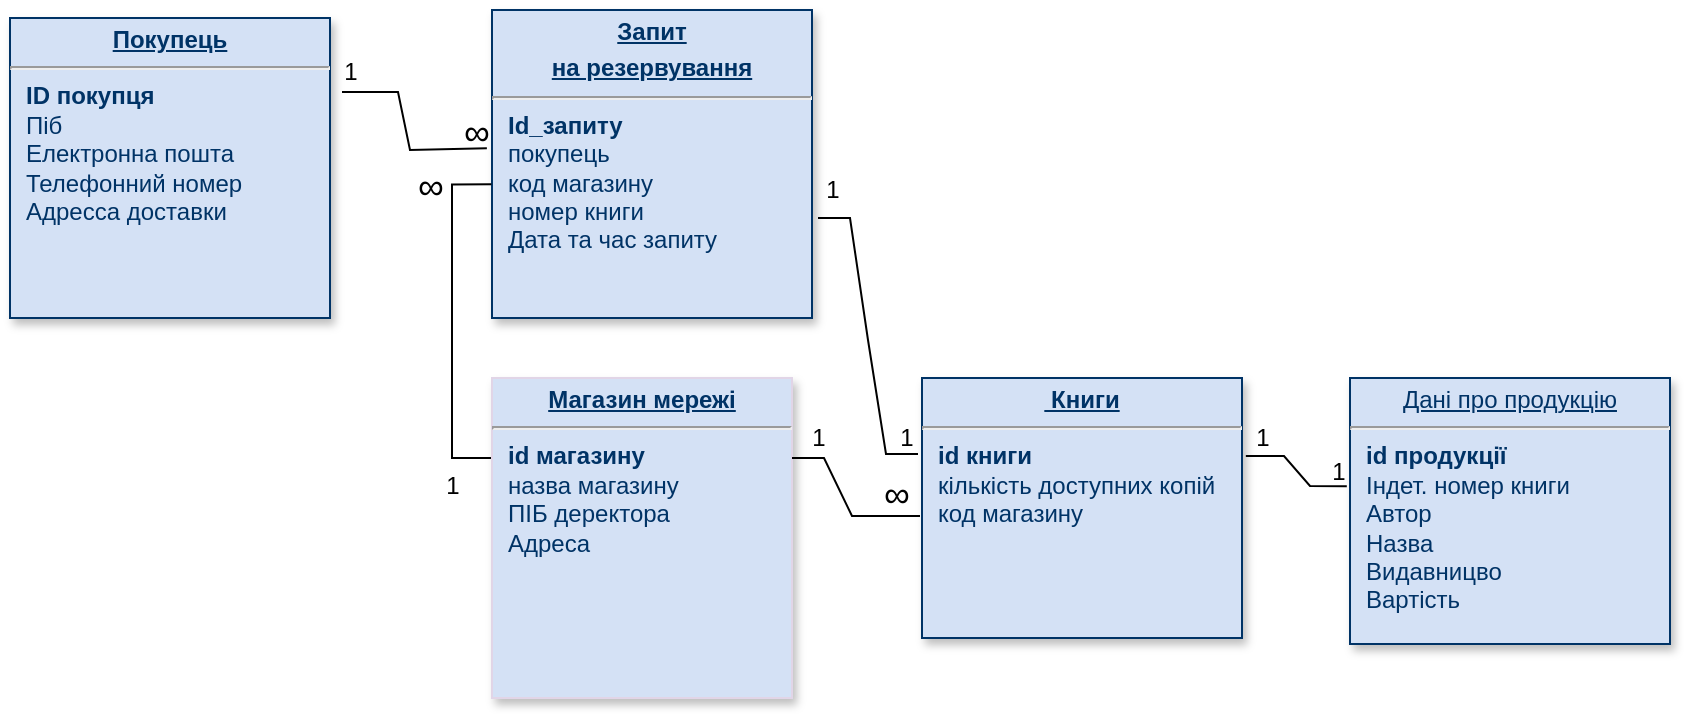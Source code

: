 <mxfile version="22.0.4" type="github">
  <diagram name="Page-1" id="efa7a0a1-bf9b-a30e-e6df-94a7791c09e9">
    <mxGraphModel dx="1154" dy="572" grid="0" gridSize="10" guides="1" tooltips="1" connect="1" arrows="1" fold="1" page="0" pageScale="1" pageWidth="826" pageHeight="1169" background="none" math="0" shadow="0">
      <root>
        <mxCell id="0" />
        <mxCell id="1" parent="0" />
        <mxCell id="19" value="&lt;p style=&quot;margin: 0px; margin-top: 4px; text-align: center; text-decoration: underline;&quot;&gt;&lt;b&gt;Запит&lt;/b&gt;&lt;/p&gt;&lt;p style=&quot;margin: 0px; margin-top: 4px; text-align: center; text-decoration: underline;&quot;&gt;&lt;b&gt;на резервування&lt;/b&gt;&lt;/p&gt;&lt;hr&gt;&lt;p style=&quot;margin: 0px; margin-left: 8px;&quot;&gt;&lt;b&gt;Id_запиту&lt;/b&gt;&lt;/p&gt;&lt;p style=&quot;margin: 0px; margin-left: 8px;&quot;&gt;покупець&lt;br&gt;код магазину&lt;br&gt;номер книги&lt;br&gt;Дата та час запиту&lt;br&gt;&lt;br&gt;&lt;/p&gt;" style="verticalAlign=top;align=left;overflow=fill;fontSize=12;fontFamily=Helvetica;html=1;strokeColor=#003366;shadow=1;fillColor=#D4E1F5;fontColor=#003366" parent="1" vertex="1">
          <mxGeometry x="242" y="65" width="160" height="154" as="geometry" />
        </mxCell>
        <mxCell id="20" value="&lt;p style=&quot;margin: 0px; margin-top: 4px; text-align: center; text-decoration: underline;&quot;&gt;&lt;b&gt;&amp;nbsp;Книги&lt;/b&gt;&lt;/p&gt;&lt;hr&gt;&lt;p style=&quot;margin: 0px; margin-left: 8px;&quot;&gt;&lt;b&gt;id книги&lt;/b&gt;&lt;/p&gt;&lt;p style=&quot;margin: 0px; margin-left: 8px;&quot;&gt;&lt;span style=&quot;background-color: initial;&quot;&gt;кількість доступних копій&lt;/span&gt;&lt;br&gt;&lt;/p&gt;&lt;p style=&quot;margin: 0px; margin-left: 8px;&quot;&gt;код магазину&lt;br&gt;&lt;br&gt;&lt;br&gt;&lt;/p&gt;" style="verticalAlign=top;align=left;overflow=fill;fontSize=12;fontFamily=Helvetica;html=1;strokeColor=#003366;shadow=1;fillColor=#D4E1F5;fontColor=#003366" parent="1" vertex="1">
          <mxGeometry x="457" y="249" width="160" height="130" as="geometry" />
        </mxCell>
        <mxCell id="21" value="&lt;p style=&quot;margin: 0px; margin-top: 4px; text-align: center; text-decoration: underline;&quot;&gt;Дані про продукцію&lt;/p&gt;&lt;hr&gt;&lt;p style=&quot;margin: 0px; margin-left: 8px;&quot;&gt;&lt;b&gt;id продукції&lt;/b&gt;&lt;br&gt;Індет. номер книги&lt;br&gt;Автор&lt;/p&gt;&lt;p style=&quot;margin: 0px; margin-left: 8px;&quot;&gt;Назва&lt;br&gt;Видавницво&lt;br&gt;Вартість&lt;br&gt;&lt;br&gt;&lt;br&gt;&lt;/p&gt;" style="verticalAlign=top;align=left;overflow=fill;fontSize=12;fontFamily=Helvetica;html=1;strokeColor=#003366;shadow=1;fillColor=#D4E1F5;fontColor=#003366" parent="1" vertex="1">
          <mxGeometry x="671" y="249" width="160" height="133" as="geometry" />
        </mxCell>
        <mxCell id="24" value="&lt;p style=&quot;margin: 0px; margin-top: 4px; text-align: center; text-decoration: underline;&quot;&gt;&lt;b&gt;Покупець&lt;/b&gt;&lt;/p&gt;&lt;hr&gt;&lt;p style=&quot;margin: 0px; margin-left: 8px;&quot;&gt;&lt;b&gt;ID покупця&amp;nbsp; &amp;nbsp; &amp;nbsp; &amp;nbsp; &amp;nbsp; &amp;nbsp; &amp;nbsp; &amp;nbsp; &amp;nbsp; &amp;nbsp; &amp;nbsp; &amp;nbsp; &amp;nbsp; &amp;nbsp; &amp;nbsp; &amp;nbsp; &amp;nbsp; &amp;nbsp; &amp;nbsp; &amp;nbsp;&amp;nbsp;&lt;/b&gt;&lt;/p&gt;&lt;p style=&quot;margin: 0px; margin-left: 8px;&quot;&gt;Піб&lt;/p&gt;&lt;p style=&quot;margin: 0px; margin-left: 8px;&quot;&gt;Електронна пошта&lt;br&gt;Телефонний номер&lt;br&gt;Адресса доставки&lt;/p&gt;" style="verticalAlign=top;align=left;overflow=fill;fontSize=12;fontFamily=Helvetica;html=1;strokeColor=#003366;shadow=1;fillColor=#D4E1F5;fontColor=#003366" parent="1" vertex="1">
          <mxGeometry x="1.0" y="69.0" width="160" height="150" as="geometry" />
        </mxCell>
        <mxCell id="pME58xFkNs8vyCY0VqaA-34" style="edgeStyle=orthogonalEdgeStyle;rounded=0;orthogonalLoop=1;jettySize=auto;html=1;exitX=0;exitY=0.25;exitDx=0;exitDy=0;endArrow=none;endFill=0;entryX=-0.002;entryY=0.566;entryDx=0;entryDy=0;entryPerimeter=0;" parent="1" source="25" target="19" edge="1">
          <mxGeometry relative="1" as="geometry">
            <mxPoint x="218" y="165" as="targetPoint" />
          </mxGeometry>
        </mxCell>
        <mxCell id="25" value="&lt;p style=&quot;margin: 4px 0px 0px; text-align: center; text-decoration: underline; line-height: 120%;&quot;&gt;&lt;b&gt;Магазин мережі&lt;/b&gt;&lt;/p&gt;&lt;hr&gt;&lt;p style=&quot;margin: 0px; margin-left: 8px;&quot;&gt;&lt;b&gt;id магазину&lt;/b&gt;&lt;/p&gt;&lt;p style=&quot;margin: 0px; margin-left: 8px;&quot;&gt;назва магазину&lt;/p&gt;&lt;p style=&quot;margin: 0px; margin-left: 8px;&quot;&gt;ПІБ деректора&lt;/p&gt;&lt;p style=&quot;margin: 0px; margin-left: 8px;&quot;&gt;Адреса&amp;nbsp;&lt;/p&gt;" style="verticalAlign=top;align=left;overflow=fill;fontSize=12;fontFamily=Helvetica;html=1;strokeColor=#E1D5E7;shadow=1;fillColor=#D4E1F5;fontColor=#003366" parent="1" vertex="1">
          <mxGeometry x="242" y="249" width="150" height="160" as="geometry" />
        </mxCell>
        <mxCell id="pME58xFkNs8vyCY0VqaA-40" value="" style="endArrow=none;html=1;rounded=0;exitX=1.01;exitY=0.363;exitDx=0;exitDy=0;exitPerimeter=0;entryX=-0.016;entryY=0.449;entryDx=0;entryDy=0;entryPerimeter=0;" parent="1" target="19" edge="1">
          <mxGeometry relative="1" as="geometry">
            <mxPoint x="167" y="106" as="sourcePoint" />
            <mxPoint x="237" y="145" as="targetPoint" />
            <Array as="points">
              <mxPoint x="195" y="106" />
              <mxPoint x="201" y="135" />
            </Array>
          </mxGeometry>
        </mxCell>
        <mxCell id="pME58xFkNs8vyCY0VqaA-41" value="1" style="text;html=1;align=center;verticalAlign=middle;resizable=0;points=[];autosize=1;strokeColor=none;fillColor=none;" parent="1" vertex="1">
          <mxGeometry x="158" y="83" width="25" height="26" as="geometry" />
        </mxCell>
        <mxCell id="pME58xFkNs8vyCY0VqaA-42" value="&lt;font style=&quot;font-size: 18px;&quot;&gt;∞&lt;/font&gt;" style="text;html=1;align=center;verticalAlign=middle;resizable=0;points=[];autosize=1;strokeColor=none;fillColor=none;rotation=-180;" parent="1" vertex="1">
          <mxGeometry x="220" y="111" width="31" height="34" as="geometry" />
        </mxCell>
        <mxCell id="pME58xFkNs8vyCY0VqaA-47" value="&lt;font style=&quot;font-size: 18px;&quot;&gt;∞&lt;/font&gt;" style="text;html=1;align=center;verticalAlign=middle;resizable=0;points=[];autosize=1;strokeColor=none;fillColor=none;rotation=-180;" parent="1" vertex="1">
          <mxGeometry x="197" y="138" width="31" height="34" as="geometry" />
        </mxCell>
        <mxCell id="pME58xFkNs8vyCY0VqaA-50" value="1" style="text;html=1;align=center;verticalAlign=middle;resizable=0;points=[];autosize=1;strokeColor=none;fillColor=none;" parent="1" vertex="1">
          <mxGeometry x="209" y="290" width="25" height="26" as="geometry" />
        </mxCell>
        <mxCell id="pME58xFkNs8vyCY0VqaA-64" value="" style="endArrow=none;html=1;rounded=0;" parent="1" edge="1">
          <mxGeometry width="50" height="50" relative="1" as="geometry">
            <mxPoint x="392" y="289" as="sourcePoint" />
            <mxPoint x="456" y="318" as="targetPoint" />
            <Array as="points">
              <mxPoint x="408" y="289" />
              <mxPoint x="422" y="318" />
            </Array>
          </mxGeometry>
        </mxCell>
        <mxCell id="pME58xFkNs8vyCY0VqaA-65" value="" style="endArrow=none;html=1;rounded=0;exitX=1.012;exitY=0.3;exitDx=0;exitDy=0;exitPerimeter=0;entryX=-0.01;entryY=0.407;entryDx=0;entryDy=0;entryPerimeter=0;" parent="1" source="20" target="21" edge="1">
          <mxGeometry width="50" height="50" relative="1" as="geometry">
            <mxPoint x="621" y="339" as="sourcePoint" />
            <mxPoint x="671" y="289" as="targetPoint" />
            <Array as="points">
              <mxPoint x="638" y="288" />
              <mxPoint x="651" y="303" />
            </Array>
          </mxGeometry>
        </mxCell>
        <mxCell id="pME58xFkNs8vyCY0VqaA-68" value="&lt;font style=&quot;font-size: 18px;&quot;&gt;∞&lt;/font&gt;" style="text;html=1;align=center;verticalAlign=middle;resizable=0;points=[];autosize=1;strokeColor=none;fillColor=none;rotation=-180;" parent="1" vertex="1">
          <mxGeometry x="430" y="292" width="31" height="34" as="geometry" />
        </mxCell>
        <mxCell id="pME58xFkNs8vyCY0VqaA-69" value="1" style="text;html=1;align=center;verticalAlign=middle;resizable=0;points=[];autosize=1;strokeColor=none;fillColor=none;" parent="1" vertex="1">
          <mxGeometry x="392" y="266" width="25" height="26" as="geometry" />
        </mxCell>
        <mxCell id="pME58xFkNs8vyCY0VqaA-70" value="&lt;font style=&quot;font-size: 12px;&quot;&gt;1&lt;/font&gt;" style="text;html=1;align=center;verticalAlign=middle;resizable=0;points=[];autosize=1;strokeColor=none;fillColor=none;rotation=0;" parent="1" vertex="1">
          <mxGeometry x="652" y="283" width="25" height="26" as="geometry" />
        </mxCell>
        <mxCell id="pME58xFkNs8vyCY0VqaA-71" value="1" style="text;html=1;align=center;verticalAlign=middle;resizable=0;points=[];autosize=1;strokeColor=none;fillColor=none;" parent="1" vertex="1">
          <mxGeometry x="614" y="266" width="25" height="26" as="geometry" />
        </mxCell>
        <mxCell id="mng6KeJXWOgCffLs1ZKH-25" value="" style="endArrow=none;html=1;rounded=0;" edge="1" parent="1">
          <mxGeometry width="50" height="50" relative="1" as="geometry">
            <mxPoint x="405" y="169" as="sourcePoint" />
            <mxPoint x="455" y="287" as="targetPoint" />
            <Array as="points">
              <mxPoint x="421" y="169" />
              <mxPoint x="430" y="230" />
              <mxPoint x="439" y="287" />
            </Array>
          </mxGeometry>
        </mxCell>
        <mxCell id="mng6KeJXWOgCffLs1ZKH-26" value="1" style="text;html=1;align=center;verticalAlign=middle;resizable=0;points=[];autosize=1;strokeColor=none;fillColor=none;" vertex="1" parent="1">
          <mxGeometry x="399" y="142" width="25" height="26" as="geometry" />
        </mxCell>
        <mxCell id="mng6KeJXWOgCffLs1ZKH-27" value="1" style="text;html=1;align=center;verticalAlign=middle;resizable=0;points=[];autosize=1;strokeColor=none;fillColor=none;" vertex="1" parent="1">
          <mxGeometry x="436" y="266" width="25" height="26" as="geometry" />
        </mxCell>
      </root>
    </mxGraphModel>
  </diagram>
</mxfile>
